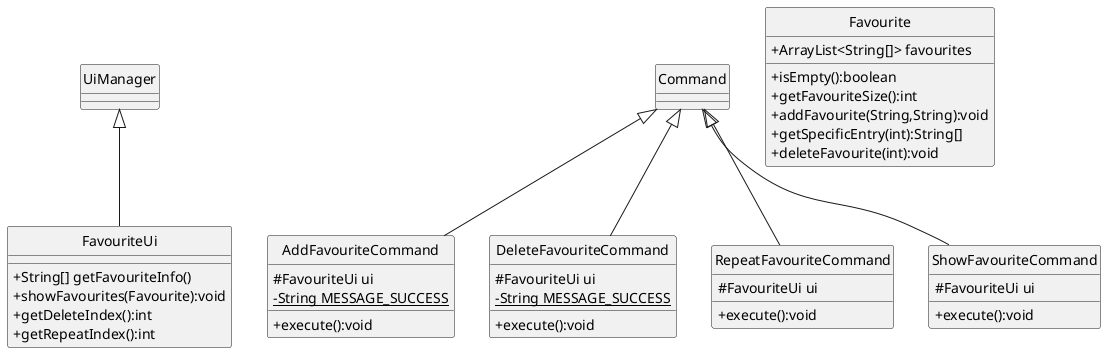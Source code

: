 @startuml
hide circle

skinparam classAttributeIconSize 0

class FavouriteUi {
+ String[] getFavouriteInfo()
+ showFavourites(Favourite):void
+ getDeleteIndex():int
+ getRepeatIndex():int
}
class AddFavouriteCommand {
# FavouriteUi ui
- {static} String MESSAGE_SUCCESS
+ execute():void
}
class Favourite {
+ ArrayList<String[]> favourites
+ isEmpty():boolean
+ getFavouriteSize():int
+ addFavourite(String,String):void
+ getSpecificEntry(int):String[]
+ deleteFavourite(int):void
}
class DeleteFavouriteCommand {
# FavouriteUi ui
- {static} String MESSAGE_SUCCESS
+ execute():void
}
class RepeatFavouriteCommand {
# FavouriteUi ui
+ execute():void
}
class ShowFavouriteCommand {
# FavouriteUi ui
+ execute():void
}


UiManager <|-- FavouriteUi
Command <|-- AddFavouriteCommand
Command <|-- DeleteFavouriteCommand
Command <|-- RepeatFavouriteCommand
Command <|-- ShowFavouriteCommand
@enduml